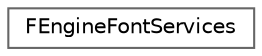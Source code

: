 digraph "Graphical Class Hierarchy"
{
 // INTERACTIVE_SVG=YES
 // LATEX_PDF_SIZE
  bgcolor="transparent";
  edge [fontname=Helvetica,fontsize=10,labelfontname=Helvetica,labelfontsize=10];
  node [fontname=Helvetica,fontsize=10,shape=box,height=0.2,width=0.4];
  rankdir="LR";
  Node0 [id="Node000000",label="FEngineFontServices",height=0.2,width=0.4,color="grey40", fillcolor="white", style="filled",URL="$d7/d37/classFEngineFontServices.html",tooltip="A shim around FSlateFontServices that provides access from the render thread (where FSlateApplication..."];
}
